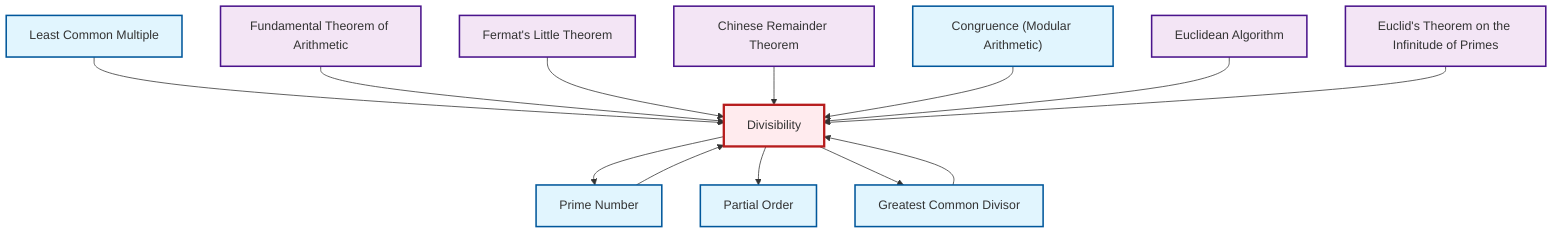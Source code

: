 graph TD
    classDef definition fill:#e1f5fe,stroke:#01579b,stroke-width:2px
    classDef theorem fill:#f3e5f5,stroke:#4a148c,stroke-width:2px
    classDef axiom fill:#fff3e0,stroke:#e65100,stroke-width:2px
    classDef example fill:#e8f5e9,stroke:#1b5e20,stroke-width:2px
    classDef current fill:#ffebee,stroke:#b71c1c,stroke-width:3px
    thm-fundamental-arithmetic["Fundamental Theorem of Arithmetic"]:::theorem
    thm-fermat-little["Fermat's Little Theorem"]:::theorem
    def-prime["Prime Number"]:::definition
    def-divisibility["Divisibility"]:::definition
    thm-chinese-remainder["Chinese Remainder Theorem"]:::theorem
    def-lcm["Least Common Multiple"]:::definition
    thm-euclid-infinitude-primes["Euclid's Theorem on the Infinitude of Primes"]:::theorem
    def-partial-order["Partial Order"]:::definition
    thm-euclidean-algorithm["Euclidean Algorithm"]:::theorem
    def-gcd["Greatest Common Divisor"]:::definition
    def-congruence["Congruence (Modular Arithmetic)"]:::definition
    def-lcm --> def-divisibility
    thm-fundamental-arithmetic --> def-divisibility
    def-gcd --> def-divisibility
    def-divisibility --> def-prime
    thm-fermat-little --> def-divisibility
    thm-chinese-remainder --> def-divisibility
    def-divisibility --> def-partial-order
    def-congruence --> def-divisibility
    def-divisibility --> def-gcd
    def-prime --> def-divisibility
    thm-euclidean-algorithm --> def-divisibility
    thm-euclid-infinitude-primes --> def-divisibility
    class def-divisibility current